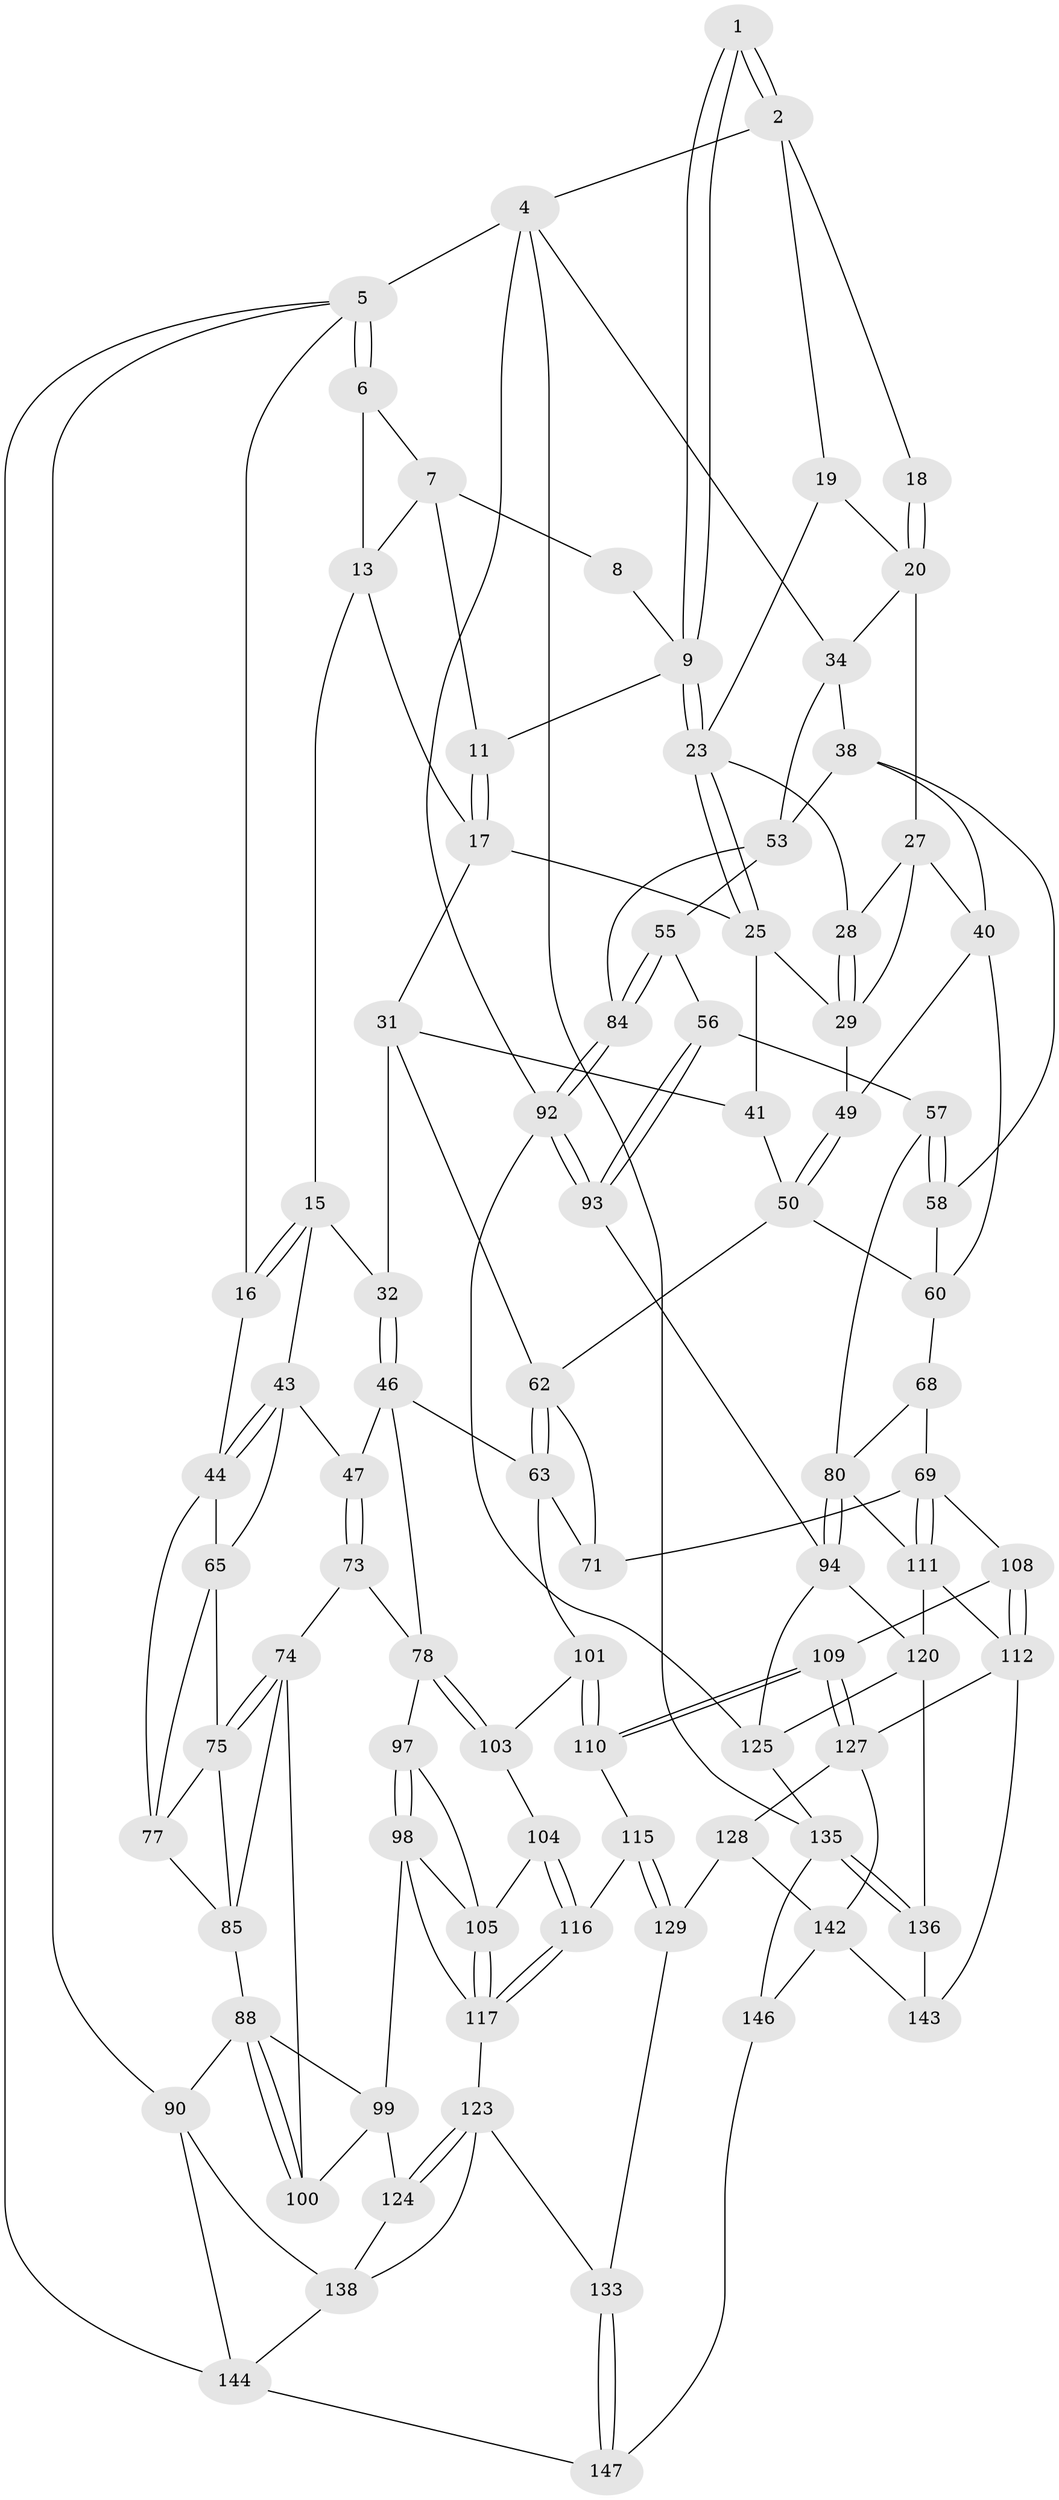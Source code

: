 // Generated by graph-tools (version 1.1) at 2025/24/03/03/25 07:24:33]
// undirected, 90 vertices, 196 edges
graph export_dot {
graph [start="1"]
  node [color=gray90,style=filled];
  1 [pos="+0.5259533284923825+0"];
  2 [pos="+1+0",super="+3"];
  4 [pos="+1+0",super="+95"];
  5 [pos="+0+0",super="+91"];
  6 [pos="+0.22864507676035617+0"];
  7 [pos="+0.2566266300763445+0",super="+12"];
  8 [pos="+0.4614705780101759+0"];
  9 [pos="+0.55533859016833+0.08728686241264184",super="+10"];
  11 [pos="+0.42625516604927444+0.0913397229060463"];
  13 [pos="+0.29039894382639164+0.07451677106513103",super="+14"];
  15 [pos="+0.22273959936753282+0.1243552412267967",super="+33"];
  16 [pos="+0+0"];
  17 [pos="+0.3882245654883826+0.2091116516604807",super="+26"];
  18 [pos="+0.7847334803974998+0.1375002933694019"];
  19 [pos="+0.6679227986789396+0.0816958422778435",super="+22"];
  20 [pos="+0.7626162016336524+0.21942842089120032",super="+21"];
  23 [pos="+0.5692757713704821+0.0978886278140862",super="+24"];
  25 [pos="+0.5017902900217369+0.25645926281872894",super="+30"];
  27 [pos="+0.667371879277063+0.2350245626104141",super="+36"];
  28 [pos="+0.6242498270187931+0.2317888748824012"];
  29 [pos="+0.5525995930688433+0.2875222801370341",super="+37"];
  31 [pos="+0.3119559351273468+0.3046535516333985",super="+42"];
  32 [pos="+0.3015680092926822+0.3095563173061547"];
  34 [pos="+1+0",super="+35"];
  38 [pos="+0.804820657877609+0.2862403270638239",super="+39"];
  40 [pos="+0.6935718299298587+0.3386607411704076",super="+52"];
  41 [pos="+0.5287187793996658+0.3042939302177992"];
  43 [pos="+0.08062875845937147+0.2600215863987847",super="+48"];
  44 [pos="+0+0.24499471789933744",super="+45"];
  46 [pos="+0.29166422482613535+0.34245281515146647",super="+64"];
  47 [pos="+0.22223989343197206+0.3996845390783407"];
  49 [pos="+0.6149981365790266+0.3971515934569913"];
  50 [pos="+0.5950119328410609+0.4180480451584813",super="+51"];
  53 [pos="+0.8636476883409188+0.29366397511878073",super="+54"];
  55 [pos="+0.9435011215569262+0.4356854923088831"];
  56 [pos="+0.8735368059554662+0.45228671268741794"];
  57 [pos="+0.8493969897084338+0.4547007987280182",super="+72"];
  58 [pos="+0.8012891840502476+0.3888356298296922",super="+59"];
  60 [pos="+0.6951590307576102+0.4458742996637572",super="+61"];
  62 [pos="+0.472284385271816+0.43100873750632956",super="+67"];
  63 [pos="+0.4706652597509174+0.4335925895142807",super="+83"];
  65 [pos="+0.08189189764089012+0.39990376909512226",super="+66"];
  68 [pos="+0.6616267423808384+0.545006105401067"];
  69 [pos="+0.625478958994197+0.5623400637266861",super="+70"];
  71 [pos="+0.6026295092474129+0.5641512682305989"];
  73 [pos="+0.19395891502521254+0.5145355388752713"];
  74 [pos="+0.1716055175999862+0.5257157370894147",super="+87"];
  75 [pos="+0.08200269463787718+0.4002479070849964",super="+76"];
  77 [pos="+0.05725156972941154+0.4950794535736459",super="+82"];
  78 [pos="+0.3670928358336274+0.5382009350497898",super="+79"];
  80 [pos="+0.7834721377031465+0.5721111951653592",super="+81"];
  84 [pos="+1+0.4277485175679884"];
  85 [pos="+0.08264635415415558+0.5307223595359355",super="+86"];
  88 [pos="+0+0.616894385111215",super="+89"];
  90 [pos="+0+0.8827444541124287",super="+139"];
  92 [pos="+1+0.5663553588669836",super="+96"];
  93 [pos="+0.9404915021763482+0.606757955949736"];
  94 [pos="+0.8427183862181736+0.6397123383174105",super="+119"];
  97 [pos="+0.28541669332012853+0.5720293569041872"];
  98 [pos="+0.17766542734562218+0.6637537717513101",super="+107"];
  99 [pos="+0.13512531612195455+0.6252350250742008",super="+122"];
  100 [pos="+0.12852739787911852+0.5740989175578798"];
  101 [pos="+0.5117578050247827+0.5997080324454364",super="+102"];
  103 [pos="+0.38467014954241485+0.5655179329444064"];
  104 [pos="+0.3754792783169032+0.5927365793446359"];
  105 [pos="+0.2838662254365046+0.6587274719782557",super="+106"];
  108 [pos="+0.5691764119857503+0.7701800118594968"];
  109 [pos="+0.5497804328987229+0.7661386923008071"];
  110 [pos="+0.5337097811663527+0.7222061924286423",super="+114"];
  111 [pos="+0.6541952860621725+0.7961123414596233",super="+113"];
  112 [pos="+0.6237599670144442+0.7918317744070925",super="+130"];
  115 [pos="+0.38900288773649216+0.7716648720591879"];
  116 [pos="+0.35081996343281724+0.7512322470166191"];
  117 [pos="+0.24724723394828277+0.7581322348726139",super="+118"];
  120 [pos="+0.8143688116421958+0.7222161237812916",super="+121"];
  123 [pos="+0.1977764781622993+0.8233250757746428",super="+134"];
  124 [pos="+0.007026960719028374+0.7642332004735914"];
  125 [pos="+0.9280035558609931+0.7345615631475961",super="+126"];
  127 [pos="+0.44701539717415695+0.8099394826349042",super="+131"];
  128 [pos="+0.43483358694916163+0.8073003041701949",super="+141"];
  129 [pos="+0.39599942327255394+0.778829525079459",super="+132"];
  133 [pos="+0.2345676880055048+0.9456309168474333"];
  135 [pos="+1+1",super="+137"];
  136 [pos="+0.7400612042705426+0.9037241438374453"];
  138 [pos="+0.03623215838036276+0.8477166554924978",super="+140"];
  142 [pos="+0.417683884534849+0.9626527031574822",super="+145"];
  143 [pos="+0.5263564149126403+0.9566501632005335"];
  144 [pos="+0.05009321858193017+0.9489411867737277",super="+148"];
  146 [pos="+0.4516893102742575+1"];
  147 [pos="+0.2570859963177304+1"];
  1 -- 2;
  1 -- 2;
  1 -- 9;
  1 -- 9;
  2 -- 19;
  2 -- 18;
  2 -- 4;
  4 -- 5 [weight=2];
  4 -- 34;
  4 -- 135;
  4 -- 92;
  5 -- 6;
  5 -- 6;
  5 -- 16;
  5 -- 90;
  5 -- 144;
  6 -- 7;
  6 -- 13;
  7 -- 8;
  7 -- 11;
  7 -- 13;
  8 -- 9;
  9 -- 23;
  9 -- 23;
  9 -- 11;
  11 -- 17;
  11 -- 17;
  13 -- 17;
  13 -- 15;
  15 -- 16;
  15 -- 16;
  15 -- 32;
  15 -- 43;
  16 -- 44;
  17 -- 25;
  17 -- 31;
  18 -- 20;
  18 -- 20;
  19 -- 20;
  19 -- 23;
  20 -- 27;
  20 -- 34;
  23 -- 25;
  23 -- 25;
  23 -- 28;
  25 -- 29;
  25 -- 41;
  27 -- 28;
  27 -- 40;
  27 -- 29;
  28 -- 29;
  28 -- 29;
  29 -- 49;
  31 -- 32;
  31 -- 41;
  31 -- 62;
  32 -- 46;
  32 -- 46;
  34 -- 53;
  34 -- 38;
  38 -- 53;
  38 -- 40;
  38 -- 58;
  40 -- 49;
  40 -- 60;
  41 -- 50;
  43 -- 44;
  43 -- 44;
  43 -- 65;
  43 -- 47;
  44 -- 65;
  44 -- 77;
  46 -- 47;
  46 -- 78;
  46 -- 63;
  47 -- 73;
  47 -- 73;
  49 -- 50;
  49 -- 50;
  50 -- 62;
  50 -- 60;
  53 -- 55;
  53 -- 84;
  55 -- 56;
  55 -- 84;
  55 -- 84;
  56 -- 57;
  56 -- 93;
  56 -- 93;
  57 -- 58 [weight=2];
  57 -- 58;
  57 -- 80;
  58 -- 60;
  60 -- 68;
  62 -- 63;
  62 -- 63;
  62 -- 71;
  63 -- 101;
  63 -- 71;
  65 -- 75;
  65 -- 77;
  68 -- 69;
  68 -- 80;
  69 -- 111;
  69 -- 111;
  69 -- 108;
  69 -- 71;
  73 -- 74;
  73 -- 78;
  74 -- 75;
  74 -- 75;
  74 -- 100;
  74 -- 85;
  75 -- 77;
  75 -- 85;
  77 -- 85;
  78 -- 103;
  78 -- 103;
  78 -- 97;
  80 -- 94;
  80 -- 94;
  80 -- 111;
  84 -- 92;
  84 -- 92;
  85 -- 88;
  88 -- 100;
  88 -- 100;
  88 -- 90;
  88 -- 99;
  90 -- 144;
  90 -- 138;
  92 -- 93;
  92 -- 93;
  92 -- 125;
  93 -- 94;
  94 -- 120;
  94 -- 125;
  97 -- 98;
  97 -- 98;
  97 -- 105;
  98 -- 99;
  98 -- 117;
  98 -- 105;
  99 -- 100;
  99 -- 124;
  101 -- 110 [weight=2];
  101 -- 110;
  101 -- 103;
  103 -- 104;
  104 -- 105;
  104 -- 116;
  104 -- 116;
  105 -- 117;
  105 -- 117;
  108 -- 109;
  108 -- 112;
  108 -- 112;
  109 -- 110;
  109 -- 110;
  109 -- 127;
  109 -- 127;
  110 -- 115;
  111 -- 112;
  111 -- 120;
  112 -- 143;
  112 -- 127;
  115 -- 116;
  115 -- 129;
  115 -- 129;
  116 -- 117;
  116 -- 117;
  117 -- 123;
  120 -- 136;
  120 -- 125;
  123 -- 124;
  123 -- 124;
  123 -- 133;
  123 -- 138;
  124 -- 138;
  125 -- 135;
  127 -- 128;
  127 -- 142;
  128 -- 129 [weight=2];
  128 -- 142;
  129 -- 133;
  133 -- 147;
  133 -- 147;
  135 -- 136;
  135 -- 136;
  135 -- 146;
  136 -- 143;
  138 -- 144;
  142 -- 146;
  142 -- 143;
  144 -- 147;
  146 -- 147;
}
